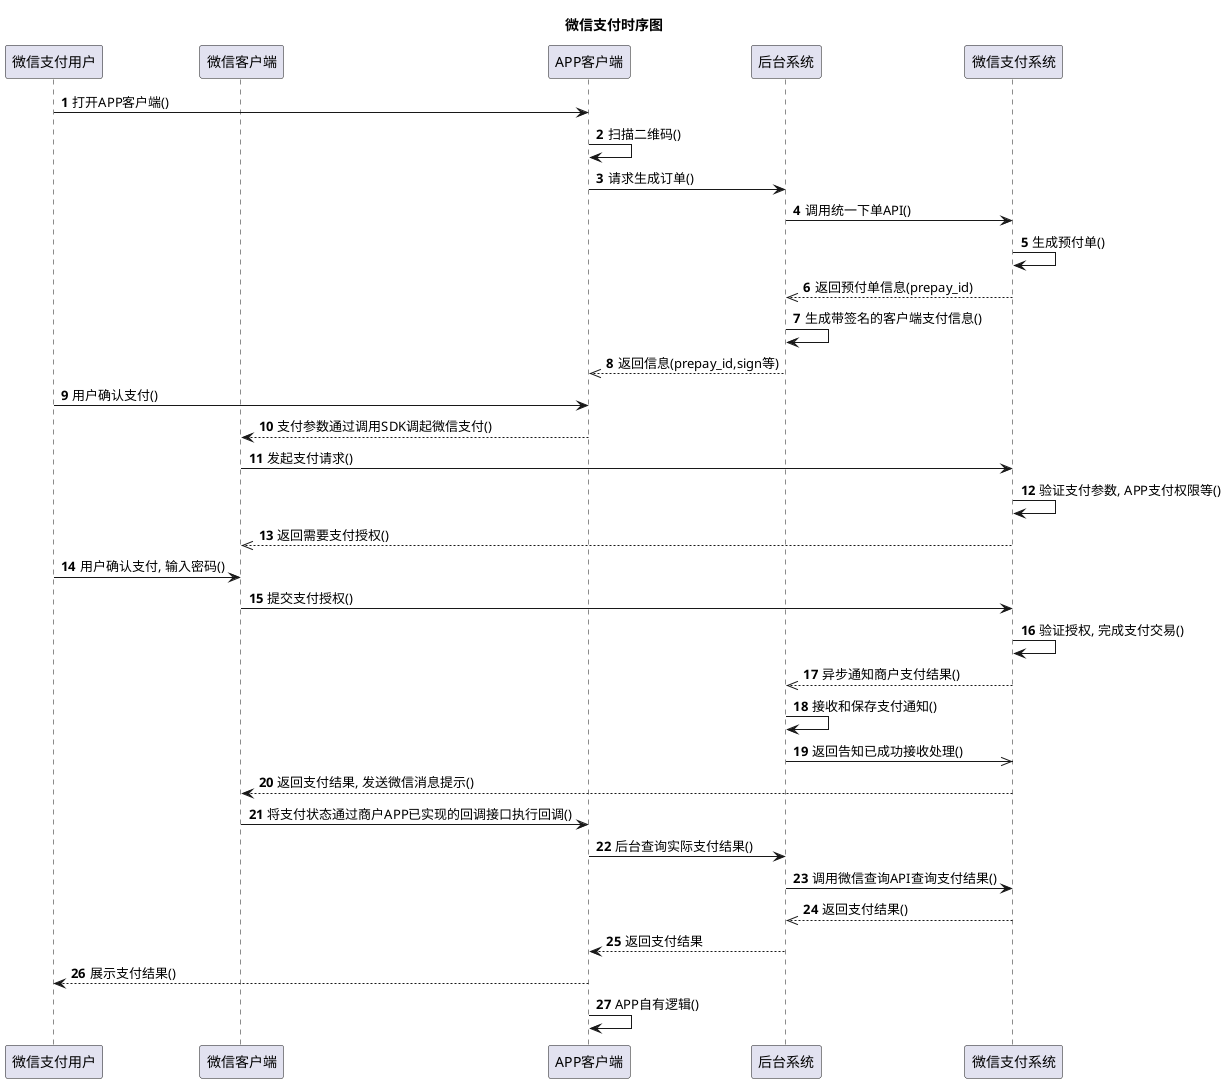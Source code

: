 @startuml
'https://plantuml.com/sequence-diagram
autonumber

title: 微信支付时序图
participant 微信支付用户 as user
participant 微信客户端 as wxc
participant APP客户端 as appc
participant 后台系统 as apps
participant 微信支付系统 as wxs

user->appc: 打开APP客户端()
appc->appc: 扫描二维码()
appc->apps: 请求生成订单()
apps->wxs: 调用统一下单API()
wxs->wxs: 生成预付单()
wxs-->>apps: 返回预付单信息(prepay_id)
apps->apps: 生成带签名的客户端支付信息()
apps-->>appc: 返回信息(prepay_id,sign等)
user->appc: 用户确认支付()
appc-->wxc: 支付参数通过调用SDK调起微信支付()
wxc->wxs: 发起支付请求()
wxs->wxs: 验证支付参数, APP支付权限等()
wxs-->>wxc: 返回需要支付授权()
user->wxc: 用户确认支付, 输入密码()
wxc->wxs: 提交支付授权()
wxs->wxs: 验证授权, 完成支付交易()
wxs-->>apps: 异步通知商户支付结果()
apps->apps: 接收和保存支付通知()
apps->>wxs: 返回告知已成功接收处理()
wxs-->wxc: 返回支付结果, 发送微信消息提示()
wxc->appc: 将支付状态通过商户APP已实现的回调接口执行回调()
appc->apps: 后台查询实际支付结果()
apps->wxs: 调用微信查询API查询支付结果()
wxs-->>apps: 返回支付结果()
apps-->appc: 返回支付结果
appc-->user: 展示支付结果()
appc->appc: APP自有逻辑()

@enduml